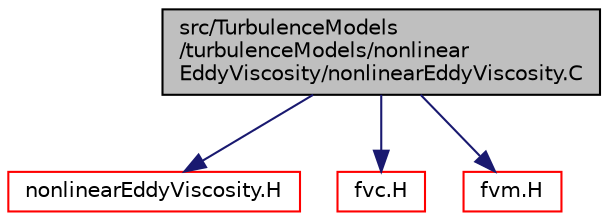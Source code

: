 digraph "src/TurbulenceModels/turbulenceModels/nonlinearEddyViscosity/nonlinearEddyViscosity.C"
{
  bgcolor="transparent";
  edge [fontname="Helvetica",fontsize="10",labelfontname="Helvetica",labelfontsize="10"];
  node [fontname="Helvetica",fontsize="10",shape=record];
  Node0 [label="src/TurbulenceModels\l/turbulenceModels/nonlinear\lEddyViscosity/nonlinearEddyViscosity.C",height=0.2,width=0.4,color="black", fillcolor="grey75", style="filled", fontcolor="black"];
  Node0 -> Node1 [color="midnightblue",fontsize="10",style="solid",fontname="Helvetica"];
  Node1 [label="nonlinearEddyViscosity.H",height=0.2,width=0.4,color="red",URL="$a18092.html"];
  Node0 -> Node4 [color="midnightblue",fontsize="10",style="solid",fontname="Helvetica"];
  Node4 [label="fvc.H",height=0.2,width=0.4,color="red",URL="$a03092.html"];
  Node0 -> Node172 [color="midnightblue",fontsize="10",style="solid",fontname="Helvetica"];
  Node172 [label="fvm.H",height=0.2,width=0.4,color="red",URL="$a03224.html"];
}
